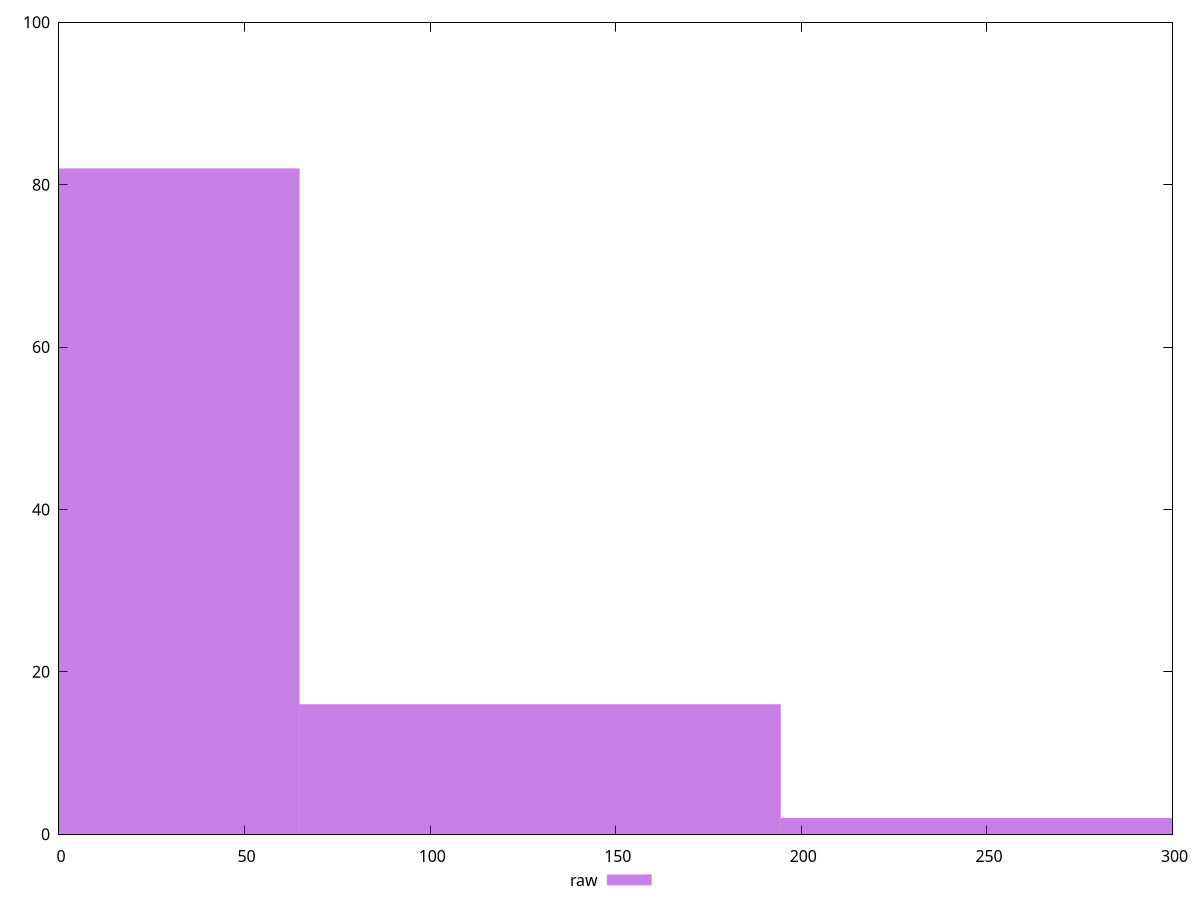 reset

$raw <<EOF
0 82
129.6368077352431 16
259.2736154704862 2
EOF

set key outside below
set boxwidth 129.6368077352431
set xrange [0:300]
set yrange [0:100]
set trange [0:100]
set style fill transparent solid 0.5 noborder
set terminal svg size 640, 490 enhanced background rgb 'white'
set output "report_00025_2021-02-22T21:38:55.199Z/unminified-javascript/samples/pages/raw/histogram.svg"

plot $raw title "raw" with boxes

reset
